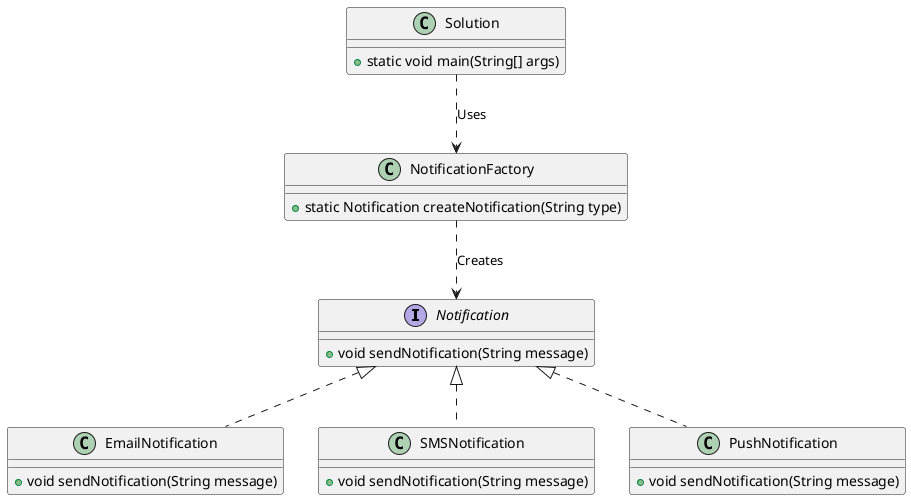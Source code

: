 @startuml
interface Notification {
    + void sendNotification(String message)
}

class EmailNotification {
    + void sendNotification(String message)
}

class SMSNotification {
    + void sendNotification(String message)
}

class PushNotification {
    + void sendNotification(String message)
}

class NotificationFactory {
    + static Notification createNotification(String type)
}

class Solution {
    + static void main(String[] args)
}

Notification <|.. EmailNotification
Notification <|.. SMSNotification
Notification <|.. PushNotification

NotificationFactory ..> Notification : "Creates"
Solution ..> NotificationFactory : "Uses"

@enduml
